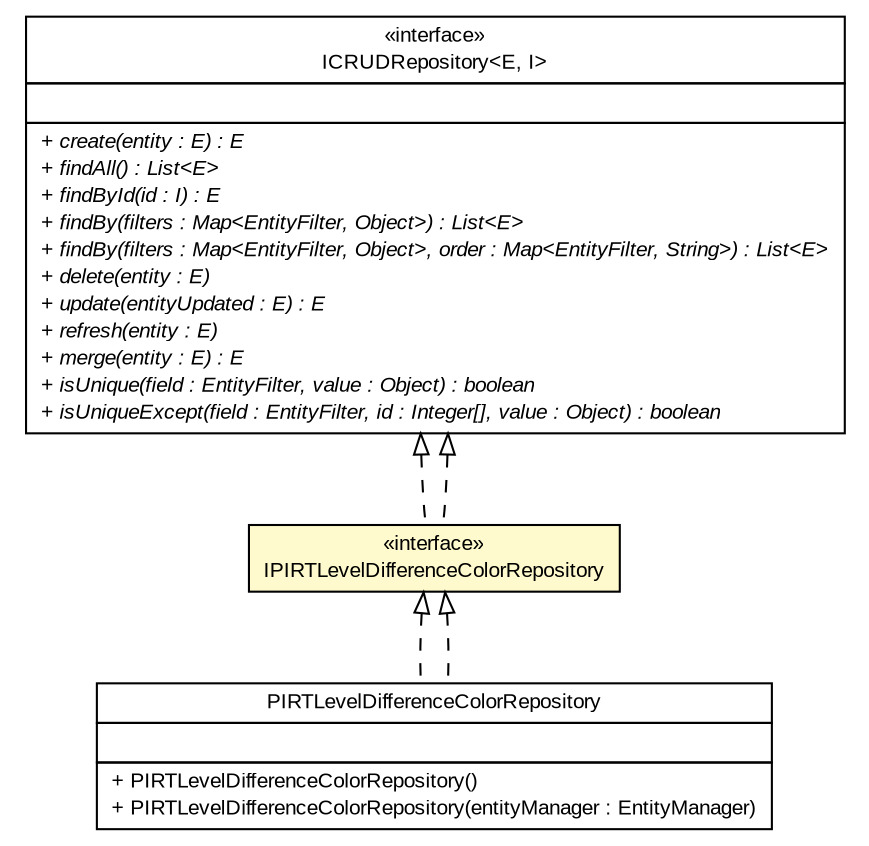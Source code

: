 #!/usr/local/bin/dot
#
# Class diagram 
# Generated by UMLGraph version R5_6-24-gf6e263 (http://www.umlgraph.org/)
#

digraph G {
	edge [fontname="arial",fontsize=10,labelfontname="arial",labelfontsize=10];
	node [fontname="arial",fontsize=10,shape=plaintext];
	nodesep=0.25;
	ranksep=0.5;
	// gov.sandia.cf.dao.ICRUDRepository<E, I>
	c185270 [label=<<table title="gov.sandia.cf.dao.ICRUDRepository" border="0" cellborder="1" cellspacing="0" cellpadding="2" port="p" href="./ICRUDRepository.html">
		<tr><td><table border="0" cellspacing="0" cellpadding="1">
<tr><td align="center" balign="center"> &#171;interface&#187; </td></tr>
<tr><td align="center" balign="center"> ICRUDRepository&lt;E, I&gt; </td></tr>
		</table></td></tr>
		<tr><td><table border="0" cellspacing="0" cellpadding="1">
<tr><td align="left" balign="left">  </td></tr>
		</table></td></tr>
		<tr><td><table border="0" cellspacing="0" cellpadding="1">
<tr><td align="left" balign="left"><font face="arial italic" point-size="10.0"> + create(entity : E) : E </font></td></tr>
<tr><td align="left" balign="left"><font face="arial italic" point-size="10.0"> + findAll() : List&lt;E&gt; </font></td></tr>
<tr><td align="left" balign="left"><font face="arial italic" point-size="10.0"> + findById(id : I) : E </font></td></tr>
<tr><td align="left" balign="left"><font face="arial italic" point-size="10.0"> + findBy(filters : Map&lt;EntityFilter, Object&gt;) : List&lt;E&gt; </font></td></tr>
<tr><td align="left" balign="left"><font face="arial italic" point-size="10.0"> + findBy(filters : Map&lt;EntityFilter, Object&gt;, order : Map&lt;EntityFilter, String&gt;) : List&lt;E&gt; </font></td></tr>
<tr><td align="left" balign="left"><font face="arial italic" point-size="10.0"> + delete(entity : E) </font></td></tr>
<tr><td align="left" balign="left"><font face="arial italic" point-size="10.0"> + update(entityUpdated : E) : E </font></td></tr>
<tr><td align="left" balign="left"><font face="arial italic" point-size="10.0"> + refresh(entity : E) </font></td></tr>
<tr><td align="left" balign="left"><font face="arial italic" point-size="10.0"> + merge(entity : E) : E </font></td></tr>
<tr><td align="left" balign="left"><font face="arial italic" point-size="10.0"> + isUnique(field : EntityFilter, value : Object) : boolean </font></td></tr>
<tr><td align="left" balign="left"><font face="arial italic" point-size="10.0"> + isUniqueExcept(field : EntityFilter, id : Integer[], value : Object) : boolean </font></td></tr>
		</table></td></tr>
		</table>>, URL="./ICRUDRepository.html", fontname="arial", fontcolor="black", fontsize=10.0];
	// gov.sandia.cf.dao.impl.PIRTLevelDifferenceColorRepository
	c185322 [label=<<table title="gov.sandia.cf.dao.impl.PIRTLevelDifferenceColorRepository" border="0" cellborder="1" cellspacing="0" cellpadding="2" port="p" href="./impl/PIRTLevelDifferenceColorRepository.html">
		<tr><td><table border="0" cellspacing="0" cellpadding="1">
<tr><td align="center" balign="center"> PIRTLevelDifferenceColorRepository </td></tr>
		</table></td></tr>
		<tr><td><table border="0" cellspacing="0" cellpadding="1">
<tr><td align="left" balign="left">  </td></tr>
		</table></td></tr>
		<tr><td><table border="0" cellspacing="0" cellpadding="1">
<tr><td align="left" balign="left"> + PIRTLevelDifferenceColorRepository() </td></tr>
<tr><td align="left" balign="left"> + PIRTLevelDifferenceColorRepository(entityManager : EntityManager) </td></tr>
		</table></td></tr>
		</table>>, URL="./impl/PIRTLevelDifferenceColorRepository.html", fontname="arial", fontcolor="black", fontsize=10.0];
	// gov.sandia.cf.dao.IPIRTLevelDifferenceColorRepository
	c185368 [label=<<table title="gov.sandia.cf.dao.IPIRTLevelDifferenceColorRepository" border="0" cellborder="1" cellspacing="0" cellpadding="2" port="p" bgcolor="lemonChiffon" href="./IPIRTLevelDifferenceColorRepository.html">
		<tr><td><table border="0" cellspacing="0" cellpadding="1">
<tr><td align="center" balign="center"> &#171;interface&#187; </td></tr>
<tr><td align="center" balign="center"> IPIRTLevelDifferenceColorRepository </td></tr>
		</table></td></tr>
		</table>>, URL="./IPIRTLevelDifferenceColorRepository.html", fontname="arial", fontcolor="black", fontsize=10.0];
	//gov.sandia.cf.dao.impl.PIRTLevelDifferenceColorRepository implements gov.sandia.cf.dao.IPIRTLevelDifferenceColorRepository
	c185368:p -> c185322:p [dir=back,arrowtail=empty,style=dashed];
	//gov.sandia.cf.dao.IPIRTLevelDifferenceColorRepository implements gov.sandia.cf.dao.ICRUDRepository<E, I>
	c185270:p -> c185368:p [dir=back,arrowtail=empty,style=dashed];
	//gov.sandia.cf.dao.IPIRTLevelDifferenceColorRepository implements gov.sandia.cf.dao.ICRUDRepository<E, I>
	c185270:p -> c185368:p [dir=back,arrowtail=empty,style=dashed];
	//gov.sandia.cf.dao.impl.PIRTLevelDifferenceColorRepository implements gov.sandia.cf.dao.IPIRTLevelDifferenceColorRepository
	c185368:p -> c185322:p [dir=back,arrowtail=empty,style=dashed];
}


